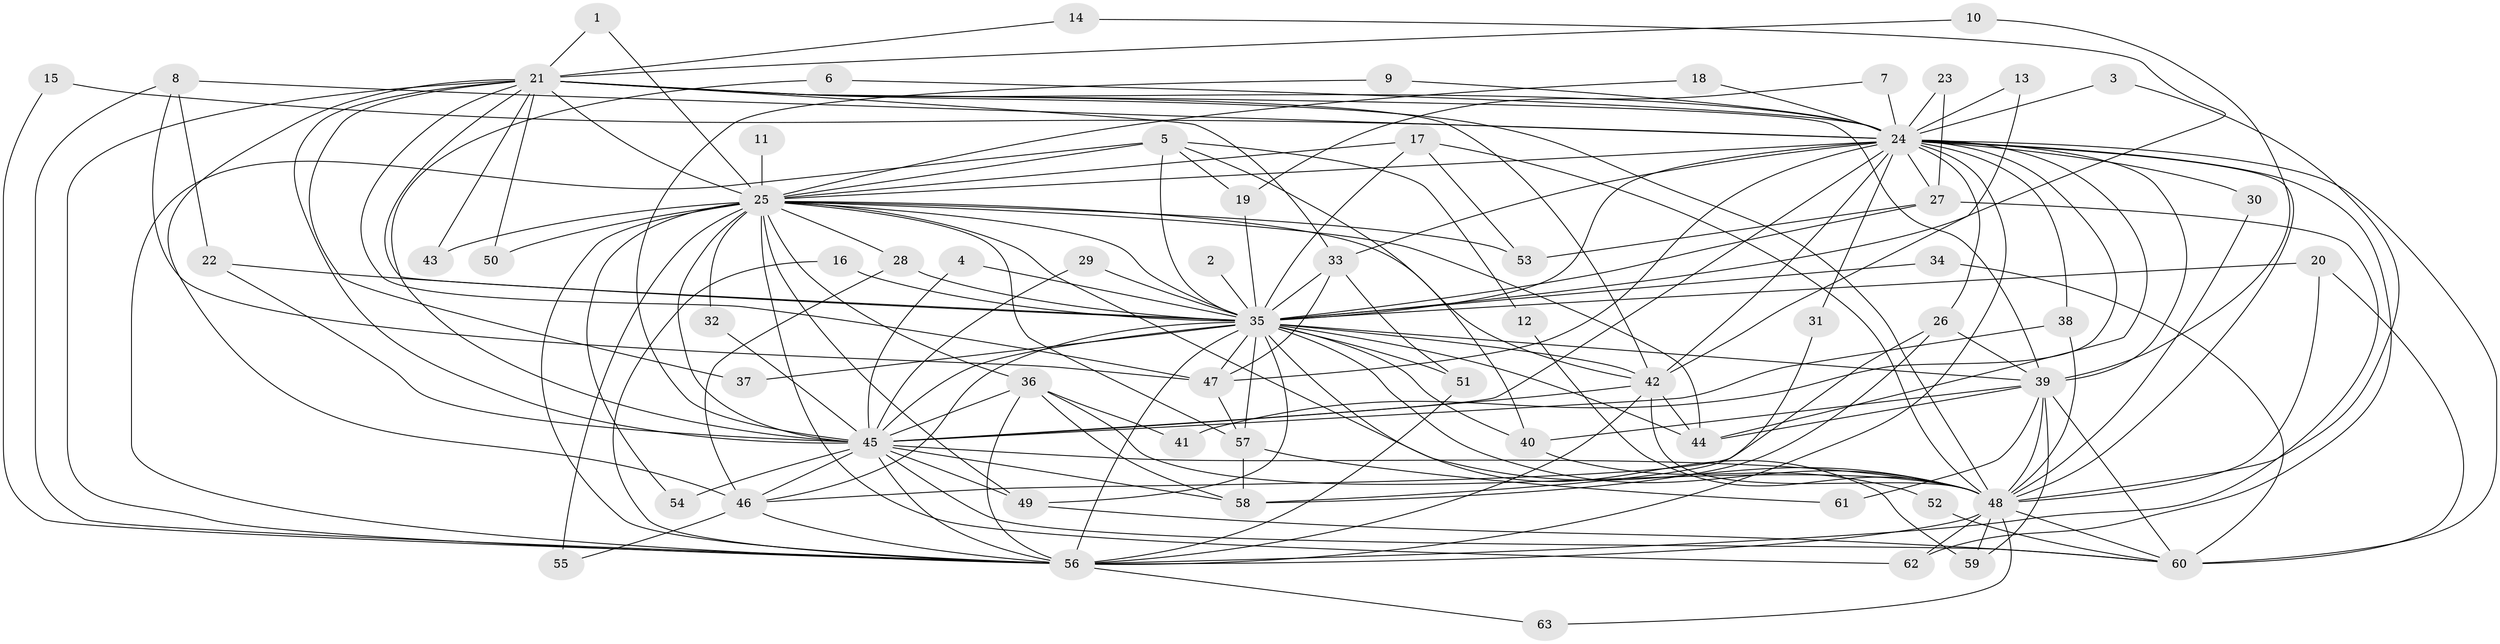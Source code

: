 // original degree distribution, {30: 0.016, 21: 0.024, 27: 0.008, 24: 0.008, 16: 0.008, 32: 0.008, 12: 0.008, 2: 0.536, 7: 0.016, 3: 0.192, 4: 0.128, 6: 0.016, 5: 0.032}
// Generated by graph-tools (version 1.1) at 2025/49/03/09/25 03:49:37]
// undirected, 63 vertices, 169 edges
graph export_dot {
graph [start="1"]
  node [color=gray90,style=filled];
  1;
  2;
  3;
  4;
  5;
  6;
  7;
  8;
  9;
  10;
  11;
  12;
  13;
  14;
  15;
  16;
  17;
  18;
  19;
  20;
  21;
  22;
  23;
  24;
  25;
  26;
  27;
  28;
  29;
  30;
  31;
  32;
  33;
  34;
  35;
  36;
  37;
  38;
  39;
  40;
  41;
  42;
  43;
  44;
  45;
  46;
  47;
  48;
  49;
  50;
  51;
  52;
  53;
  54;
  55;
  56;
  57;
  58;
  59;
  60;
  61;
  62;
  63;
  1 -- 21 [weight=1.0];
  1 -- 25 [weight=1.0];
  2 -- 35 [weight=2.0];
  3 -- 24 [weight=1.0];
  3 -- 48 [weight=1.0];
  4 -- 35 [weight=1.0];
  4 -- 45 [weight=1.0];
  5 -- 12 [weight=1.0];
  5 -- 19 [weight=1.0];
  5 -- 25 [weight=1.0];
  5 -- 35 [weight=2.0];
  5 -- 40 [weight=1.0];
  5 -- 56 [weight=1.0];
  6 -- 24 [weight=1.0];
  6 -- 45 [weight=1.0];
  7 -- 19 [weight=1.0];
  7 -- 24 [weight=2.0];
  8 -- 22 [weight=1.0];
  8 -- 24 [weight=1.0];
  8 -- 47 [weight=1.0];
  8 -- 56 [weight=1.0];
  9 -- 24 [weight=1.0];
  9 -- 45 [weight=1.0];
  10 -- 21 [weight=1.0];
  10 -- 39 [weight=1.0];
  11 -- 25 [weight=1.0];
  12 -- 48 [weight=1.0];
  13 -- 24 [weight=1.0];
  13 -- 42 [weight=1.0];
  14 -- 21 [weight=1.0];
  14 -- 35 [weight=1.0];
  15 -- 24 [weight=1.0];
  15 -- 56 [weight=1.0];
  16 -- 35 [weight=1.0];
  16 -- 56 [weight=1.0];
  17 -- 25 [weight=1.0];
  17 -- 35 [weight=1.0];
  17 -- 48 [weight=1.0];
  17 -- 53 [weight=1.0];
  18 -- 24 [weight=1.0];
  18 -- 25 [weight=1.0];
  19 -- 35 [weight=1.0];
  20 -- 35 [weight=1.0];
  20 -- 48 [weight=1.0];
  20 -- 60 [weight=1.0];
  21 -- 24 [weight=2.0];
  21 -- 25 [weight=1.0];
  21 -- 33 [weight=1.0];
  21 -- 35 [weight=2.0];
  21 -- 37 [weight=1.0];
  21 -- 39 [weight=1.0];
  21 -- 42 [weight=2.0];
  21 -- 43 [weight=2.0];
  21 -- 45 [weight=1.0];
  21 -- 46 [weight=1.0];
  21 -- 47 [weight=1.0];
  21 -- 48 [weight=1.0];
  21 -- 50 [weight=1.0];
  21 -- 56 [weight=1.0];
  22 -- 35 [weight=1.0];
  22 -- 45 [weight=1.0];
  23 -- 24 [weight=1.0];
  23 -- 27 [weight=1.0];
  24 -- 25 [weight=2.0];
  24 -- 26 [weight=1.0];
  24 -- 27 [weight=1.0];
  24 -- 30 [weight=1.0];
  24 -- 31 [weight=1.0];
  24 -- 33 [weight=1.0];
  24 -- 35 [weight=4.0];
  24 -- 38 [weight=2.0];
  24 -- 39 [weight=2.0];
  24 -- 41 [weight=1.0];
  24 -- 42 [weight=2.0];
  24 -- 44 [weight=1.0];
  24 -- 45 [weight=3.0];
  24 -- 47 [weight=2.0];
  24 -- 48 [weight=2.0];
  24 -- 56 [weight=3.0];
  24 -- 60 [weight=1.0];
  24 -- 62 [weight=1.0];
  25 -- 28 [weight=1.0];
  25 -- 32 [weight=1.0];
  25 -- 35 [weight=2.0];
  25 -- 36 [weight=1.0];
  25 -- 42 [weight=1.0];
  25 -- 43 [weight=2.0];
  25 -- 44 [weight=1.0];
  25 -- 45 [weight=2.0];
  25 -- 48 [weight=1.0];
  25 -- 49 [weight=2.0];
  25 -- 50 [weight=1.0];
  25 -- 53 [weight=1.0];
  25 -- 54 [weight=1.0];
  25 -- 55 [weight=2.0];
  25 -- 56 [weight=2.0];
  25 -- 57 [weight=1.0];
  25 -- 62 [weight=1.0];
  26 -- 39 [weight=1.0];
  26 -- 46 [weight=1.0];
  26 -- 58 [weight=1.0];
  27 -- 35 [weight=1.0];
  27 -- 53 [weight=1.0];
  27 -- 56 [weight=1.0];
  28 -- 35 [weight=1.0];
  28 -- 46 [weight=1.0];
  29 -- 35 [weight=1.0];
  29 -- 45 [weight=1.0];
  30 -- 48 [weight=1.0];
  31 -- 58 [weight=1.0];
  32 -- 45 [weight=1.0];
  33 -- 35 [weight=1.0];
  33 -- 47 [weight=1.0];
  33 -- 51 [weight=1.0];
  34 -- 35 [weight=1.0];
  34 -- 60 [weight=1.0];
  35 -- 37 [weight=1.0];
  35 -- 39 [weight=1.0];
  35 -- 40 [weight=1.0];
  35 -- 42 [weight=2.0];
  35 -- 44 [weight=1.0];
  35 -- 45 [weight=3.0];
  35 -- 46 [weight=1.0];
  35 -- 47 [weight=1.0];
  35 -- 48 [weight=3.0];
  35 -- 49 [weight=1.0];
  35 -- 51 [weight=1.0];
  35 -- 56 [weight=3.0];
  35 -- 57 [weight=2.0];
  35 -- 59 [weight=1.0];
  36 -- 41 [weight=1.0];
  36 -- 45 [weight=1.0];
  36 -- 48 [weight=1.0];
  36 -- 56 [weight=1.0];
  36 -- 58 [weight=1.0];
  38 -- 45 [weight=1.0];
  38 -- 48 [weight=1.0];
  39 -- 40 [weight=1.0];
  39 -- 44 [weight=1.0];
  39 -- 48 [weight=1.0];
  39 -- 59 [weight=1.0];
  39 -- 60 [weight=1.0];
  39 -- 61 [weight=1.0];
  40 -- 52 [weight=1.0];
  42 -- 44 [weight=1.0];
  42 -- 45 [weight=2.0];
  42 -- 48 [weight=1.0];
  42 -- 56 [weight=1.0];
  45 -- 46 [weight=2.0];
  45 -- 48 [weight=2.0];
  45 -- 49 [weight=1.0];
  45 -- 54 [weight=1.0];
  45 -- 56 [weight=1.0];
  45 -- 58 [weight=1.0];
  45 -- 60 [weight=1.0];
  46 -- 55 [weight=1.0];
  46 -- 56 [weight=1.0];
  47 -- 57 [weight=1.0];
  48 -- 56 [weight=2.0];
  48 -- 59 [weight=1.0];
  48 -- 60 [weight=1.0];
  48 -- 62 [weight=1.0];
  48 -- 63 [weight=1.0];
  49 -- 60 [weight=1.0];
  51 -- 56 [weight=1.0];
  52 -- 60 [weight=1.0];
  56 -- 63 [weight=1.0];
  57 -- 58 [weight=1.0];
  57 -- 61 [weight=1.0];
}
